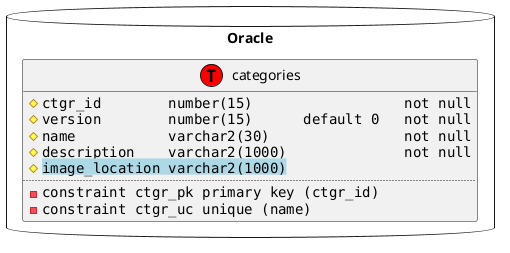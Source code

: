 @startuml

allowmixing

database Oracle {
  class categories << (T,red) >> {
    #""ctgr_id        number(15)                  not null""
    #""version        number(15)      default 0   not null""
    #""name           varchar2(30)                not null""
    #""description    varchar2(1000)              not null""
    #""<back:LightBlue>image_location varchar2(1000)</back> ""
    ..
    -""constraint ctgr_pk primary key (ctgr_id)""
    -""constraint ctgr_uc unique (name)""
  }
}

@enduml
